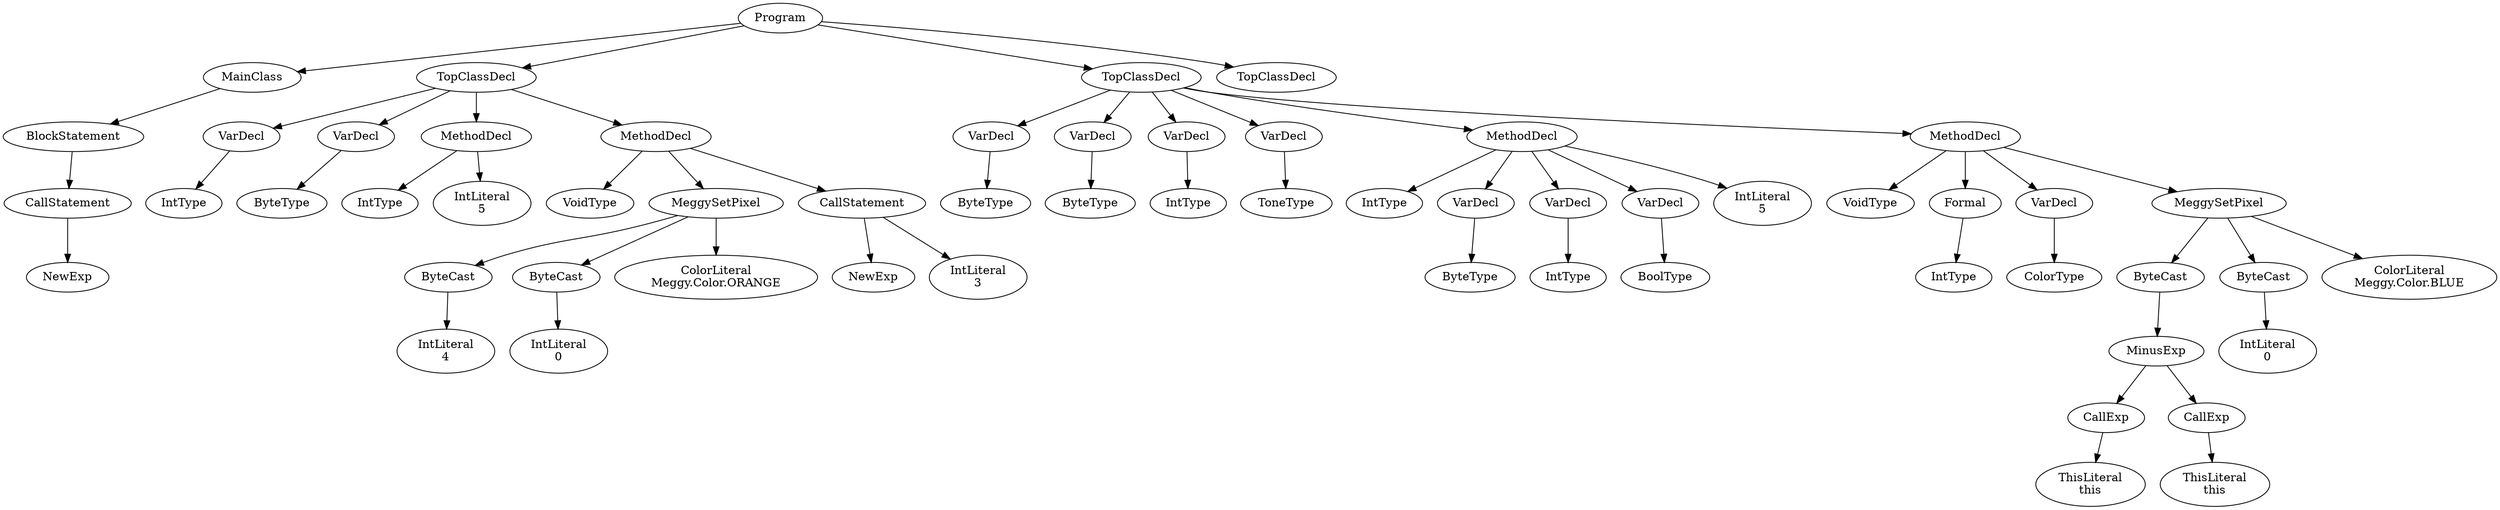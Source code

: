 digraph ASTGraph {
0 [ label="Program" ];
1 [ label="MainClass" ];
0 -> 1
2 [ label="BlockStatement" ];
1 -> 2
3 [ label="CallStatement" ];
2 -> 3
4 [ label="NewExp" ];
3 -> 4
5 [ label="TopClassDecl" ];
0 -> 5
6 [ label="VarDecl" ];
5 -> 6
7 [ label="IntType" ];
6 -> 7
8 [ label="VarDecl" ];
5 -> 8
9 [ label="ByteType" ];
8 -> 9
10 [ label="MethodDecl" ];
5 -> 10
11 [ label="IntType" ];
10 -> 11
12 [ label="IntLiteral\n5" ];
10 -> 12
13 [ label="MethodDecl" ];
5 -> 13
14 [ label="VoidType" ];
13 -> 14
15 [ label="MeggySetPixel" ];
13 -> 15
16 [ label="ByteCast" ];
15 -> 16
17 [ label="IntLiteral\n4" ];
16 -> 17
18 [ label="ByteCast" ];
15 -> 18
19 [ label="IntLiteral\n0" ];
18 -> 19
20 [ label="ColorLiteral\nMeggy.Color.ORANGE" ];
15 -> 20
21 [ label="CallStatement" ];
13 -> 21
22 [ label="NewExp" ];
21 -> 22
23 [ label="IntLiteral\n3" ];
21 -> 23
24 [ label="TopClassDecl" ];
0 -> 24
25 [ label="VarDecl" ];
24 -> 25
26 [ label="ByteType" ];
25 -> 26
27 [ label="VarDecl" ];
24 -> 27
28 [ label="ByteType" ];
27 -> 28
29 [ label="VarDecl" ];
24 -> 29
30 [ label="IntType" ];
29 -> 30
31 [ label="VarDecl" ];
24 -> 31
32 [ label="ToneType" ];
31 -> 32
33 [ label="MethodDecl" ];
24 -> 33
34 [ label="IntType" ];
33 -> 34
35 [ label="VarDecl" ];
33 -> 35
36 [ label="ByteType" ];
35 -> 36
37 [ label="VarDecl" ];
33 -> 37
38 [ label="IntType" ];
37 -> 38
39 [ label="VarDecl" ];
33 -> 39
40 [ label="BoolType" ];
39 -> 40
41 [ label="IntLiteral\n5" ];
33 -> 41
42 [ label="MethodDecl" ];
24 -> 42
43 [ label="VoidType" ];
42 -> 43
44 [ label="Formal" ];
42 -> 44
45 [ label="IntType" ];
44 -> 45
46 [ label="VarDecl" ];
42 -> 46
47 [ label="ColorType" ];
46 -> 47
48 [ label="MeggySetPixel" ];
42 -> 48
49 [ label="ByteCast" ];
48 -> 49
50 [ label="MinusExp" ];
49 -> 50
51 [ label="CallExp" ];
50 -> 51
52 [ label="ThisLiteral\nthis" ];
51 -> 52
53 [ label="CallExp" ];
50 -> 53
54 [ label="ThisLiteral\nthis" ];
53 -> 54
55 [ label="ByteCast" ];
48 -> 55
56 [ label="IntLiteral\n0" ];
55 -> 56
57 [ label="ColorLiteral\nMeggy.Color.BLUE" ];
48 -> 57
58 [ label="TopClassDecl" ];
0 -> 58
}
